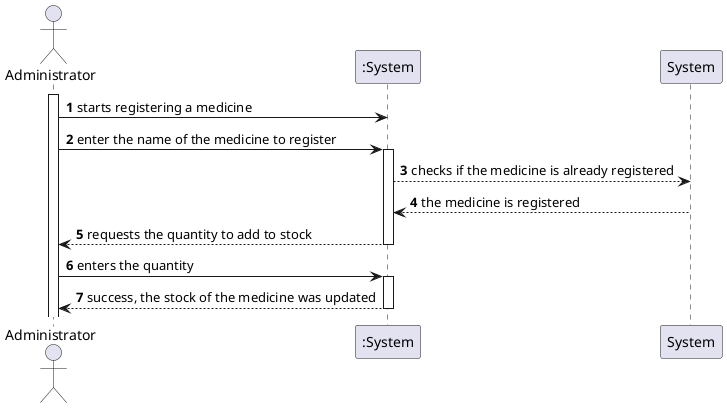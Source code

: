 @startuml
autonumber
actor "Administrator" as Admin

activate Admin
Admin -> ":System" : starts registering a medicine
Admin -> ":System" : enter the name of the medicine to register
activate ":System"
":System" --> System : checks if the medicine is already registered
System --> ":System" : the medicine is registered
":System" --> Admin : requests the quantity to add to stock
deactivate ":System"
Admin -> ":System" : enters the quantity
activate ":System"
":System" --> Admin : success, the stock of the medicine was updated
deactivate ":System"

@enduml